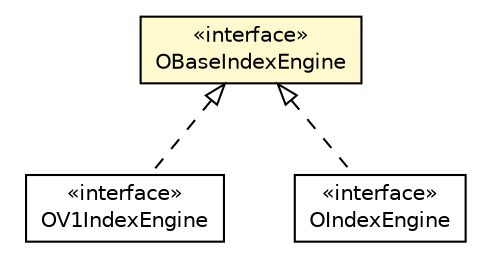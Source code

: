 #!/usr/local/bin/dot
#
# Class diagram 
# Generated by UMLGraph version R5_6-24-gf6e263 (http://www.umlgraph.org/)
#

digraph G {
	edge [fontname="Helvetica",fontsize=10,labelfontname="Helvetica",labelfontsize=10];
	node [fontname="Helvetica",fontsize=10,shape=plaintext];
	nodesep=0.25;
	ranksep=0.5;
	// com.orientechnologies.orient.core.index.engine.OV1IndexEngine
	c1449548 [label=<<table title="com.orientechnologies.orient.core.index.engine.OV1IndexEngine" border="0" cellborder="1" cellspacing="0" cellpadding="2" port="p" href="./OV1IndexEngine.html">
		<tr><td><table border="0" cellspacing="0" cellpadding="1">
<tr><td align="center" balign="center"> &#171;interface&#187; </td></tr>
<tr><td align="center" balign="center"> OV1IndexEngine </td></tr>
		</table></td></tr>
		</table>>, URL="./OV1IndexEngine.html", fontname="Helvetica", fontcolor="black", fontsize=10.0];
	// com.orientechnologies.orient.core.index.engine.OBaseIndexEngine
	c1449550 [label=<<table title="com.orientechnologies.orient.core.index.engine.OBaseIndexEngine" border="0" cellborder="1" cellspacing="0" cellpadding="2" port="p" bgcolor="lemonChiffon" href="./OBaseIndexEngine.html">
		<tr><td><table border="0" cellspacing="0" cellpadding="1">
<tr><td align="center" balign="center"> &#171;interface&#187; </td></tr>
<tr><td align="center" balign="center"> OBaseIndexEngine </td></tr>
		</table></td></tr>
		</table>>, URL="./OBaseIndexEngine.html", fontname="Helvetica", fontcolor="black", fontsize=10.0];
	// com.orientechnologies.orient.core.index.engine.OIndexEngine
	c1449553 [label=<<table title="com.orientechnologies.orient.core.index.engine.OIndexEngine" border="0" cellborder="1" cellspacing="0" cellpadding="2" port="p" href="./OIndexEngine.html">
		<tr><td><table border="0" cellspacing="0" cellpadding="1">
<tr><td align="center" balign="center"> &#171;interface&#187; </td></tr>
<tr><td align="center" balign="center"> OIndexEngine </td></tr>
		</table></td></tr>
		</table>>, URL="./OIndexEngine.html", fontname="Helvetica", fontcolor="black", fontsize=10.0];
	//com.orientechnologies.orient.core.index.engine.OV1IndexEngine implements com.orientechnologies.orient.core.index.engine.OBaseIndexEngine
	c1449550:p -> c1449548:p [dir=back,arrowtail=empty,style=dashed];
	//com.orientechnologies.orient.core.index.engine.OIndexEngine implements com.orientechnologies.orient.core.index.engine.OBaseIndexEngine
	c1449550:p -> c1449553:p [dir=back,arrowtail=empty,style=dashed];
}

